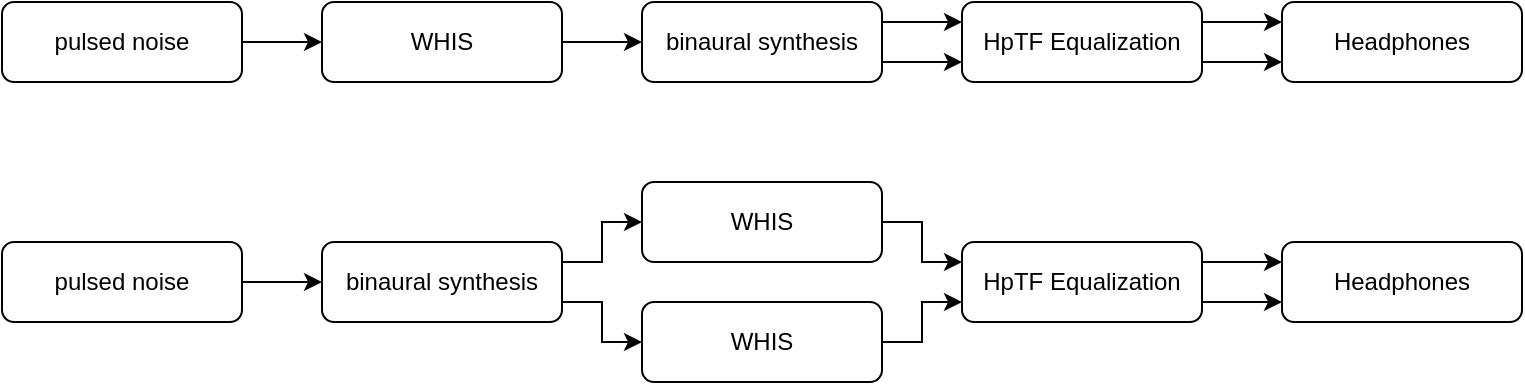 <mxfile version="24.2.7" type="github">
  <diagram id="C5RBs43oDa-KdzZeNtuy" name="Page-1">
    <mxGraphModel dx="2022" dy="728" grid="1" gridSize="10" guides="1" tooltips="1" connect="1" arrows="1" fold="1" page="1" pageScale="1" pageWidth="827" pageHeight="1169" math="0" shadow="0">
      <root>
        <mxCell id="WIyWlLk6GJQsqaUBKTNV-0" />
        <mxCell id="WIyWlLk6GJQsqaUBKTNV-1" parent="WIyWlLk6GJQsqaUBKTNV-0" />
        <mxCell id="sUJrWVIuPAr-GtkHxzEH-15" style="edgeStyle=orthogonalEdgeStyle;rounded=0;orthogonalLoop=1;jettySize=auto;html=1;exitX=1;exitY=0.5;exitDx=0;exitDy=0;entryX=0;entryY=0.5;entryDx=0;entryDy=0;" edge="1" parent="WIyWlLk6GJQsqaUBKTNV-1" source="WIyWlLk6GJQsqaUBKTNV-3" target="sUJrWVIuPAr-GtkHxzEH-0">
          <mxGeometry relative="1" as="geometry" />
        </mxCell>
        <mxCell id="WIyWlLk6GJQsqaUBKTNV-3" value="pulsed noise" style="rounded=1;whiteSpace=wrap;html=1;fontSize=12;glass=0;strokeWidth=1;shadow=0;" parent="WIyWlLk6GJQsqaUBKTNV-1" vertex="1">
          <mxGeometry x="-40" y="120" width="120" height="40" as="geometry" />
        </mxCell>
        <mxCell id="sUJrWVIuPAr-GtkHxzEH-16" style="edgeStyle=orthogonalEdgeStyle;rounded=0;orthogonalLoop=1;jettySize=auto;html=1;exitX=1;exitY=0.5;exitDx=0;exitDy=0;entryX=0;entryY=0.5;entryDx=0;entryDy=0;" edge="1" parent="WIyWlLk6GJQsqaUBKTNV-1" source="sUJrWVIuPAr-GtkHxzEH-0" target="sUJrWVIuPAr-GtkHxzEH-1">
          <mxGeometry relative="1" as="geometry" />
        </mxCell>
        <mxCell id="sUJrWVIuPAr-GtkHxzEH-0" value="WHIS" style="rounded=1;whiteSpace=wrap;html=1;" vertex="1" parent="WIyWlLk6GJQsqaUBKTNV-1">
          <mxGeometry x="120" y="120" width="120" height="40" as="geometry" />
        </mxCell>
        <mxCell id="sUJrWVIuPAr-GtkHxzEH-27" style="edgeStyle=orthogonalEdgeStyle;rounded=0;orthogonalLoop=1;jettySize=auto;html=1;exitX=1;exitY=0.25;exitDx=0;exitDy=0;entryX=0;entryY=0.25;entryDx=0;entryDy=0;" edge="1" parent="WIyWlLk6GJQsqaUBKTNV-1" source="sUJrWVIuPAr-GtkHxzEH-1" target="sUJrWVIuPAr-GtkHxzEH-20">
          <mxGeometry relative="1" as="geometry" />
        </mxCell>
        <mxCell id="sUJrWVIuPAr-GtkHxzEH-28" style="edgeStyle=orthogonalEdgeStyle;rounded=0;orthogonalLoop=1;jettySize=auto;html=1;exitX=1;exitY=0.75;exitDx=0;exitDy=0;entryX=0;entryY=0.75;entryDx=0;entryDy=0;" edge="1" parent="WIyWlLk6GJQsqaUBKTNV-1" source="sUJrWVIuPAr-GtkHxzEH-1" target="sUJrWVIuPAr-GtkHxzEH-20">
          <mxGeometry relative="1" as="geometry" />
        </mxCell>
        <mxCell id="sUJrWVIuPAr-GtkHxzEH-1" value="binaural synthesis" style="rounded=1;whiteSpace=wrap;html=1;" vertex="1" parent="WIyWlLk6GJQsqaUBKTNV-1">
          <mxGeometry x="280" y="120" width="120" height="40" as="geometry" />
        </mxCell>
        <mxCell id="sUJrWVIuPAr-GtkHxzEH-18" style="edgeStyle=orthogonalEdgeStyle;rounded=0;orthogonalLoop=1;jettySize=auto;html=1;exitX=1;exitY=0.25;exitDx=0;exitDy=0;entryX=0;entryY=0.5;entryDx=0;entryDy=0;" edge="1" parent="WIyWlLk6GJQsqaUBKTNV-1" source="sUJrWVIuPAr-GtkHxzEH-2" target="sUJrWVIuPAr-GtkHxzEH-3">
          <mxGeometry relative="1" as="geometry" />
        </mxCell>
        <mxCell id="sUJrWVIuPAr-GtkHxzEH-19" style="edgeStyle=orthogonalEdgeStyle;rounded=0;orthogonalLoop=1;jettySize=auto;html=1;exitX=1;exitY=0.75;exitDx=0;exitDy=0;entryX=0;entryY=0.5;entryDx=0;entryDy=0;" edge="1" parent="WIyWlLk6GJQsqaUBKTNV-1" source="sUJrWVIuPAr-GtkHxzEH-2" target="sUJrWVIuPAr-GtkHxzEH-4">
          <mxGeometry relative="1" as="geometry" />
        </mxCell>
        <mxCell id="sUJrWVIuPAr-GtkHxzEH-2" value="binaural synthesis" style="rounded=1;whiteSpace=wrap;html=1;" vertex="1" parent="WIyWlLk6GJQsqaUBKTNV-1">
          <mxGeometry x="120" y="240" width="120" height="40" as="geometry" />
        </mxCell>
        <mxCell id="sUJrWVIuPAr-GtkHxzEH-35" style="edgeStyle=orthogonalEdgeStyle;rounded=0;orthogonalLoop=1;jettySize=auto;html=1;exitX=1;exitY=0.5;exitDx=0;exitDy=0;entryX=0;entryY=0.25;entryDx=0;entryDy=0;" edge="1" parent="WIyWlLk6GJQsqaUBKTNV-1" source="sUJrWVIuPAr-GtkHxzEH-3" target="sUJrWVIuPAr-GtkHxzEH-22">
          <mxGeometry relative="1" as="geometry" />
        </mxCell>
        <mxCell id="sUJrWVIuPAr-GtkHxzEH-3" value="WHIS" style="rounded=1;whiteSpace=wrap;html=1;" vertex="1" parent="WIyWlLk6GJQsqaUBKTNV-1">
          <mxGeometry x="280" y="210" width="120" height="40" as="geometry" />
        </mxCell>
        <mxCell id="sUJrWVIuPAr-GtkHxzEH-36" style="edgeStyle=orthogonalEdgeStyle;rounded=0;orthogonalLoop=1;jettySize=auto;html=1;exitX=1;exitY=0.5;exitDx=0;exitDy=0;entryX=0;entryY=0.75;entryDx=0;entryDy=0;" edge="1" parent="WIyWlLk6GJQsqaUBKTNV-1" source="sUJrWVIuPAr-GtkHxzEH-4" target="sUJrWVIuPAr-GtkHxzEH-22">
          <mxGeometry relative="1" as="geometry" />
        </mxCell>
        <mxCell id="sUJrWVIuPAr-GtkHxzEH-4" value="WHIS" style="rounded=1;whiteSpace=wrap;html=1;" vertex="1" parent="WIyWlLk6GJQsqaUBKTNV-1">
          <mxGeometry x="280" y="270" width="120" height="40" as="geometry" />
        </mxCell>
        <mxCell id="sUJrWVIuPAr-GtkHxzEH-29" style="edgeStyle=orthogonalEdgeStyle;rounded=0;orthogonalLoop=1;jettySize=auto;html=1;exitX=1;exitY=0.25;exitDx=0;exitDy=0;entryX=0;entryY=0.25;entryDx=0;entryDy=0;" edge="1" parent="WIyWlLk6GJQsqaUBKTNV-1" source="sUJrWVIuPAr-GtkHxzEH-20" target="sUJrWVIuPAr-GtkHxzEH-23">
          <mxGeometry relative="1" as="geometry" />
        </mxCell>
        <mxCell id="sUJrWVIuPAr-GtkHxzEH-30" style="edgeStyle=orthogonalEdgeStyle;rounded=0;orthogonalLoop=1;jettySize=auto;html=1;exitX=1;exitY=0.75;exitDx=0;exitDy=0;entryX=0;entryY=0.75;entryDx=0;entryDy=0;" edge="1" parent="WIyWlLk6GJQsqaUBKTNV-1" source="sUJrWVIuPAr-GtkHxzEH-20" target="sUJrWVIuPAr-GtkHxzEH-23">
          <mxGeometry relative="1" as="geometry" />
        </mxCell>
        <mxCell id="sUJrWVIuPAr-GtkHxzEH-20" value="HpTF Equalization" style="rounded=1;whiteSpace=wrap;html=1;" vertex="1" parent="WIyWlLk6GJQsqaUBKTNV-1">
          <mxGeometry x="440" y="120" width="120" height="40" as="geometry" />
        </mxCell>
        <mxCell id="sUJrWVIuPAr-GtkHxzEH-26" style="edgeStyle=orthogonalEdgeStyle;rounded=0;orthogonalLoop=1;jettySize=auto;html=1;exitX=1;exitY=0.5;exitDx=0;exitDy=0;entryX=0;entryY=0.5;entryDx=0;entryDy=0;" edge="1" parent="WIyWlLk6GJQsqaUBKTNV-1" source="sUJrWVIuPAr-GtkHxzEH-21" target="sUJrWVIuPAr-GtkHxzEH-2">
          <mxGeometry relative="1" as="geometry" />
        </mxCell>
        <mxCell id="sUJrWVIuPAr-GtkHxzEH-21" value="pulsed noise" style="rounded=1;whiteSpace=wrap;html=1;fontSize=12;glass=0;strokeWidth=1;shadow=0;" vertex="1" parent="WIyWlLk6GJQsqaUBKTNV-1">
          <mxGeometry x="-40" y="240" width="120" height="40" as="geometry" />
        </mxCell>
        <mxCell id="sUJrWVIuPAr-GtkHxzEH-31" style="edgeStyle=orthogonalEdgeStyle;rounded=0;orthogonalLoop=1;jettySize=auto;html=1;exitX=1;exitY=0.25;exitDx=0;exitDy=0;entryX=0;entryY=0.25;entryDx=0;entryDy=0;" edge="1" parent="WIyWlLk6GJQsqaUBKTNV-1" source="sUJrWVIuPAr-GtkHxzEH-22" target="sUJrWVIuPAr-GtkHxzEH-24">
          <mxGeometry relative="1" as="geometry" />
        </mxCell>
        <mxCell id="sUJrWVIuPAr-GtkHxzEH-34" style="edgeStyle=orthogonalEdgeStyle;rounded=0;orthogonalLoop=1;jettySize=auto;html=1;exitX=1;exitY=0.75;exitDx=0;exitDy=0;entryX=0;entryY=0.75;entryDx=0;entryDy=0;" edge="1" parent="WIyWlLk6GJQsqaUBKTNV-1" source="sUJrWVIuPAr-GtkHxzEH-22" target="sUJrWVIuPAr-GtkHxzEH-24">
          <mxGeometry relative="1" as="geometry" />
        </mxCell>
        <mxCell id="sUJrWVIuPAr-GtkHxzEH-22" value="HpTF Equalization" style="rounded=1;whiteSpace=wrap;html=1;" vertex="1" parent="WIyWlLk6GJQsqaUBKTNV-1">
          <mxGeometry x="440" y="240" width="120" height="40" as="geometry" />
        </mxCell>
        <mxCell id="sUJrWVIuPAr-GtkHxzEH-23" value="Headphones" style="rounded=1;whiteSpace=wrap;html=1;" vertex="1" parent="WIyWlLk6GJQsqaUBKTNV-1">
          <mxGeometry x="600" y="120" width="120" height="40" as="geometry" />
        </mxCell>
        <mxCell id="sUJrWVIuPAr-GtkHxzEH-24" value="Headphones" style="rounded=1;whiteSpace=wrap;html=1;" vertex="1" parent="WIyWlLk6GJQsqaUBKTNV-1">
          <mxGeometry x="600" y="240" width="120" height="40" as="geometry" />
        </mxCell>
      </root>
    </mxGraphModel>
  </diagram>
</mxfile>

